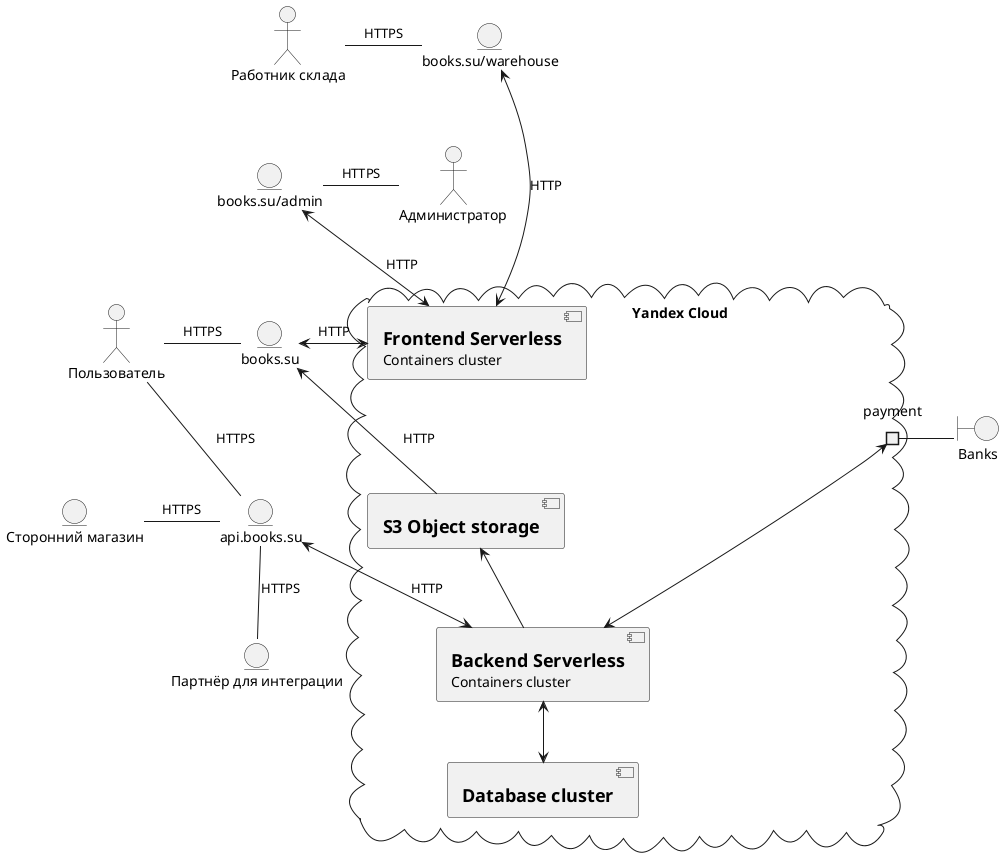 @startuml

actor "Пользователь" as user
actor "Администратор" as admin
entity "Сторонний магазин" as side_shop
entity "Партнёр для интеграции" as int_partner
actor "Работник склада" as kladman

entity api.books.su as bapi
entity books.su as fapi
entity "books.su/admin" as aapi
entity "books.su/warehouse" as wapi

boundary "Banks" as bank

user - fapi : HTTPS
user - bapi : HTTPS
side_shop - bapi : HTTPS
int_partner -up- bapi : HTTPS

admin - aapi : HTTPS
kladman - wapi : HTTPS

wapi -[hidden]- aapi
aapi -[hidden]- fapi
fapi -[hidden]- bapi

cloud "\t\t\t\tYandex Cloud" {

    [=Database cluster] as db
    [=Frontend Serverless\nContainers cluster] as front
    [=Backend Serverless\nContainers cluster] as back
    [=S3 Object storage] as storage

    bapi <-right-> back : HTTP
    fapi <- storage : HTTP
    fapi <-> front : HTTP
    aapi <-> front : HTTP
    wapi <-> front : HTTP

    front -[hidden]- back
    back <-down-> db
    storage <-- back
    front -[hidden]- storage

    portout payment
    payment <--> back
    bank - payment
}
@enduml
